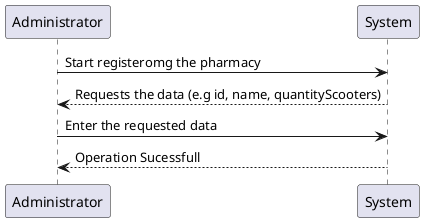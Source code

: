 @startuml
Administrator -> System: Start registeromg the pharmacy
System --> Administrator: Requests the data (e.g id, name, quantityScooters)
Administrator -> System: Enter the requested data
System --> Administrator: Operation Sucessfull
@enduml
